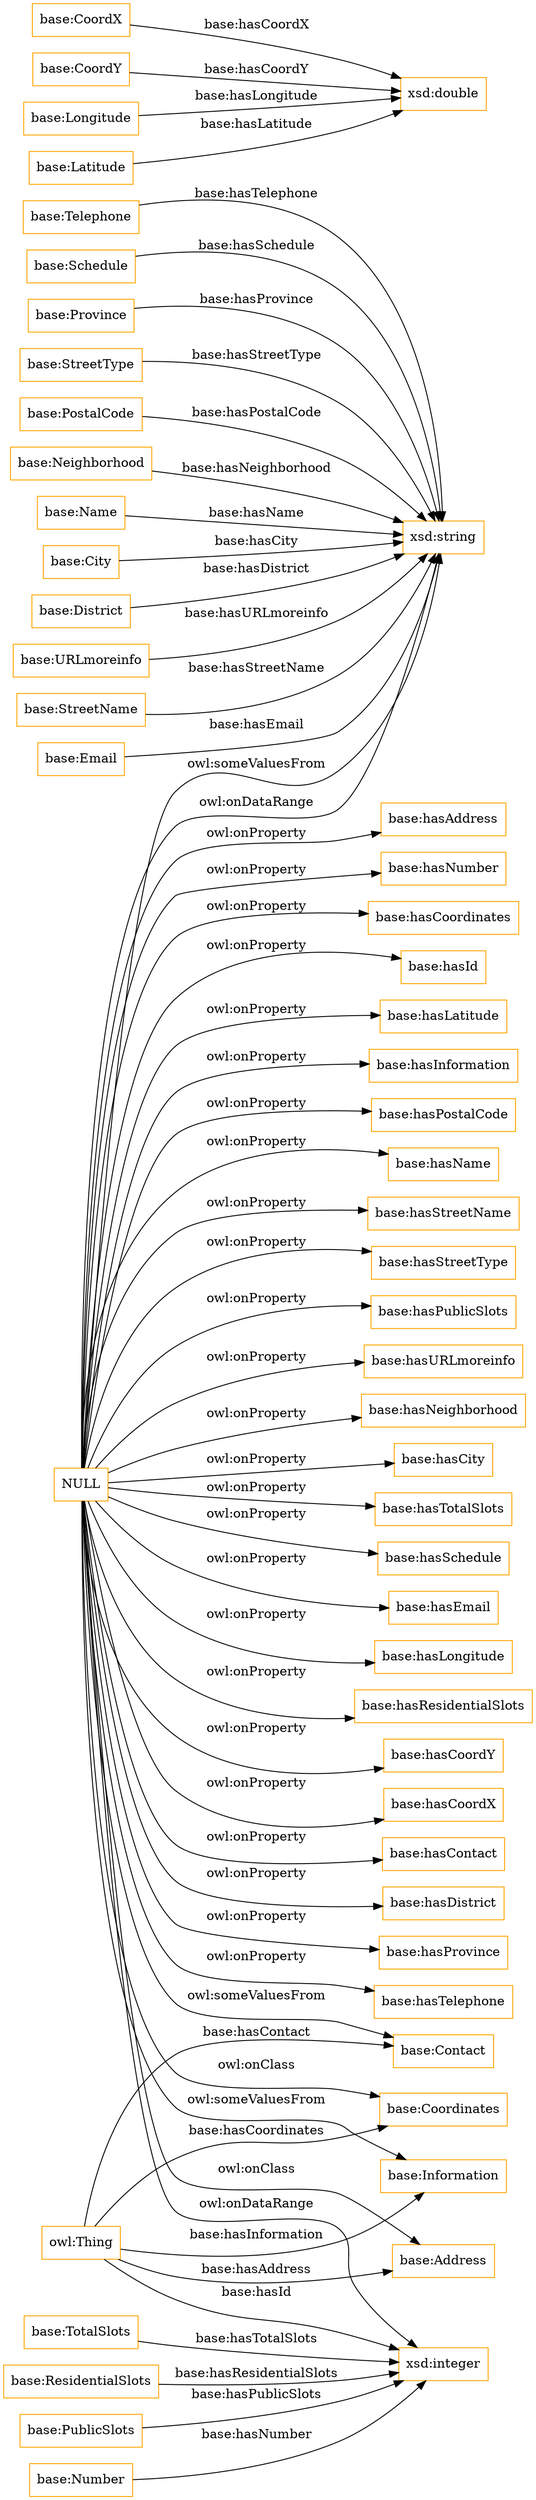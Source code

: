 digraph ar2dtool_diagram { 
rankdir=LR;
size="1501"
node [shape = rectangle, color="orange"]; "base:Telephone" "base:Schedule" "base:Province" "base:StreetType" "base:CoordX" "base:PostalCode" "base:Contact" "base:Neighborhood" "base:Name" "base:City" "base:District" "base:CoordY" "base:TotalSlots" "base:URLmoreinfo" "base:Address" "base:ResidentialSlots" "base:StreetName" "base:PublicSlots" "base:Coordinates" "base:Email" "base:Number" "base:Longitude" "base:Information" "base:Latitude" ; /*classes style*/
	"NULL" -> "base:hasResidentialSlots" [ label = "owl:onProperty" ];
	"NULL" -> "base:hasCoordY" [ label = "owl:onProperty" ];
	"NULL" -> "base:hasCoordX" [ label = "owl:onProperty" ];
	"NULL" -> "xsd:string" [ label = "owl:someValuesFrom" ];
	"NULL" -> "base:hasContact" [ label = "owl:onProperty" ];
	"NULL" -> "base:hasDistrict" [ label = "owl:onProperty" ];
	"NULL" -> "xsd:integer" [ label = "owl:onDataRange" ];
	"NULL" -> "base:hasProvince" [ label = "owl:onProperty" ];
	"NULL" -> "base:hasTelephone" [ label = "owl:onProperty" ];
	"NULL" -> "base:Contact" [ label = "owl:someValuesFrom" ];
	"NULL" -> "base:hasAddress" [ label = "owl:onProperty" ];
	"NULL" -> "base:hasNumber" [ label = "owl:onProperty" ];
	"NULL" -> "base:Coordinates" [ label = "owl:onClass" ];
	"NULL" -> "base:hasCoordinates" [ label = "owl:onProperty" ];
	"NULL" -> "base:hasId" [ label = "owl:onProperty" ];
	"NULL" -> "base:hasLatitude" [ label = "owl:onProperty" ];
	"NULL" -> "base:hasInformation" [ label = "owl:onProperty" ];
	"NULL" -> "base:hasPostalCode" [ label = "owl:onProperty" ];
	"NULL" -> "base:hasName" [ label = "owl:onProperty" ];
	"NULL" -> "base:hasStreetName" [ label = "owl:onProperty" ];
	"NULL" -> "base:hasStreetType" [ label = "owl:onProperty" ];
	"NULL" -> "base:hasPublicSlots" [ label = "owl:onProperty" ];
	"NULL" -> "xsd:string" [ label = "owl:onDataRange" ];
	"NULL" -> "base:hasURLmoreinfo" [ label = "owl:onProperty" ];
	"NULL" -> "base:hasNeighborhood" [ label = "owl:onProperty" ];
	"NULL" -> "base:hasCity" [ label = "owl:onProperty" ];
	"NULL" -> "base:hasTotalSlots" [ label = "owl:onProperty" ];
	"NULL" -> "base:hasSchedule" [ label = "owl:onProperty" ];
	"NULL" -> "base:hasEmail" [ label = "owl:onProperty" ];
	"NULL" -> "base:Information" [ label = "owl:someValuesFrom" ];
	"NULL" -> "base:Address" [ label = "owl:onClass" ];
	"NULL" -> "base:hasLongitude" [ label = "owl:onProperty" ];
	"owl:Thing" -> "base:Contact" [ label = "base:hasContact" ];
	"base:TotalSlots" -> "xsd:integer" [ label = "base:hasTotalSlots" ];
	"base:Name" -> "xsd:string" [ label = "base:hasName" ];
	"base:Latitude" -> "xsd:double" [ label = "base:hasLatitude" ];
	"base:Schedule" -> "xsd:string" [ label = "base:hasSchedule" ];
	"base:Telephone" -> "xsd:string" [ label = "base:hasTelephone" ];
	"owl:Thing" -> "xsd:integer" [ label = "base:hasId" ];
	"base:ResidentialSlots" -> "xsd:integer" [ label = "base:hasResidentialSlots" ];
	"base:StreetType" -> "xsd:string" [ label = "base:hasStreetType" ];
	"base:Number" -> "xsd:integer" [ label = "base:hasNumber" ];
	"base:City" -> "xsd:string" [ label = "base:hasCity" ];
	"owl:Thing" -> "base:Information" [ label = "base:hasInformation" ];
	"base:PublicSlots" -> "xsd:integer" [ label = "base:hasPublicSlots" ];
	"base:StreetName" -> "xsd:string" [ label = "base:hasStreetName" ];
	"owl:Thing" -> "base:Address" [ label = "base:hasAddress" ];
	"base:Province" -> "xsd:string" [ label = "base:hasProvince" ];
	"owl:Thing" -> "base:Coordinates" [ label = "base:hasCoordinates" ];
	"base:Longitude" -> "xsd:double" [ label = "base:hasLongitude" ];
	"base:CoordX" -> "xsd:double" [ label = "base:hasCoordX" ];
	"base:CoordY" -> "xsd:double" [ label = "base:hasCoordY" ];
	"base:District" -> "xsd:string" [ label = "base:hasDistrict" ];
	"base:PostalCode" -> "xsd:string" [ label = "base:hasPostalCode" ];
	"base:Email" -> "xsd:string" [ label = "base:hasEmail" ];
	"base:Neighborhood" -> "xsd:string" [ label = "base:hasNeighborhood" ];
	"base:URLmoreinfo" -> "xsd:string" [ label = "base:hasURLmoreinfo" ];

}

